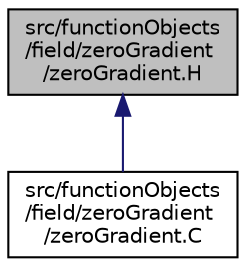 digraph "src/functionObjects/field/zeroGradient/zeroGradient.H"
{
  bgcolor="transparent";
  edge [fontname="Helvetica",fontsize="10",labelfontname="Helvetica",labelfontsize="10"];
  node [fontname="Helvetica",fontsize="10",shape=record];
  Node1 [label="src/functionObjects\l/field/zeroGradient\l/zeroGradient.H",height=0.2,width=0.4,color="black", fillcolor="grey75", style="filled" fontcolor="black"];
  Node1 -> Node2 [dir="back",color="midnightblue",fontsize="10",style="solid",fontname="Helvetica"];
  Node2 [label="src/functionObjects\l/field/zeroGradient\l/zeroGradient.C",height=0.2,width=0.4,color="black",URL="$zeroGradient_8C.html"];
}
